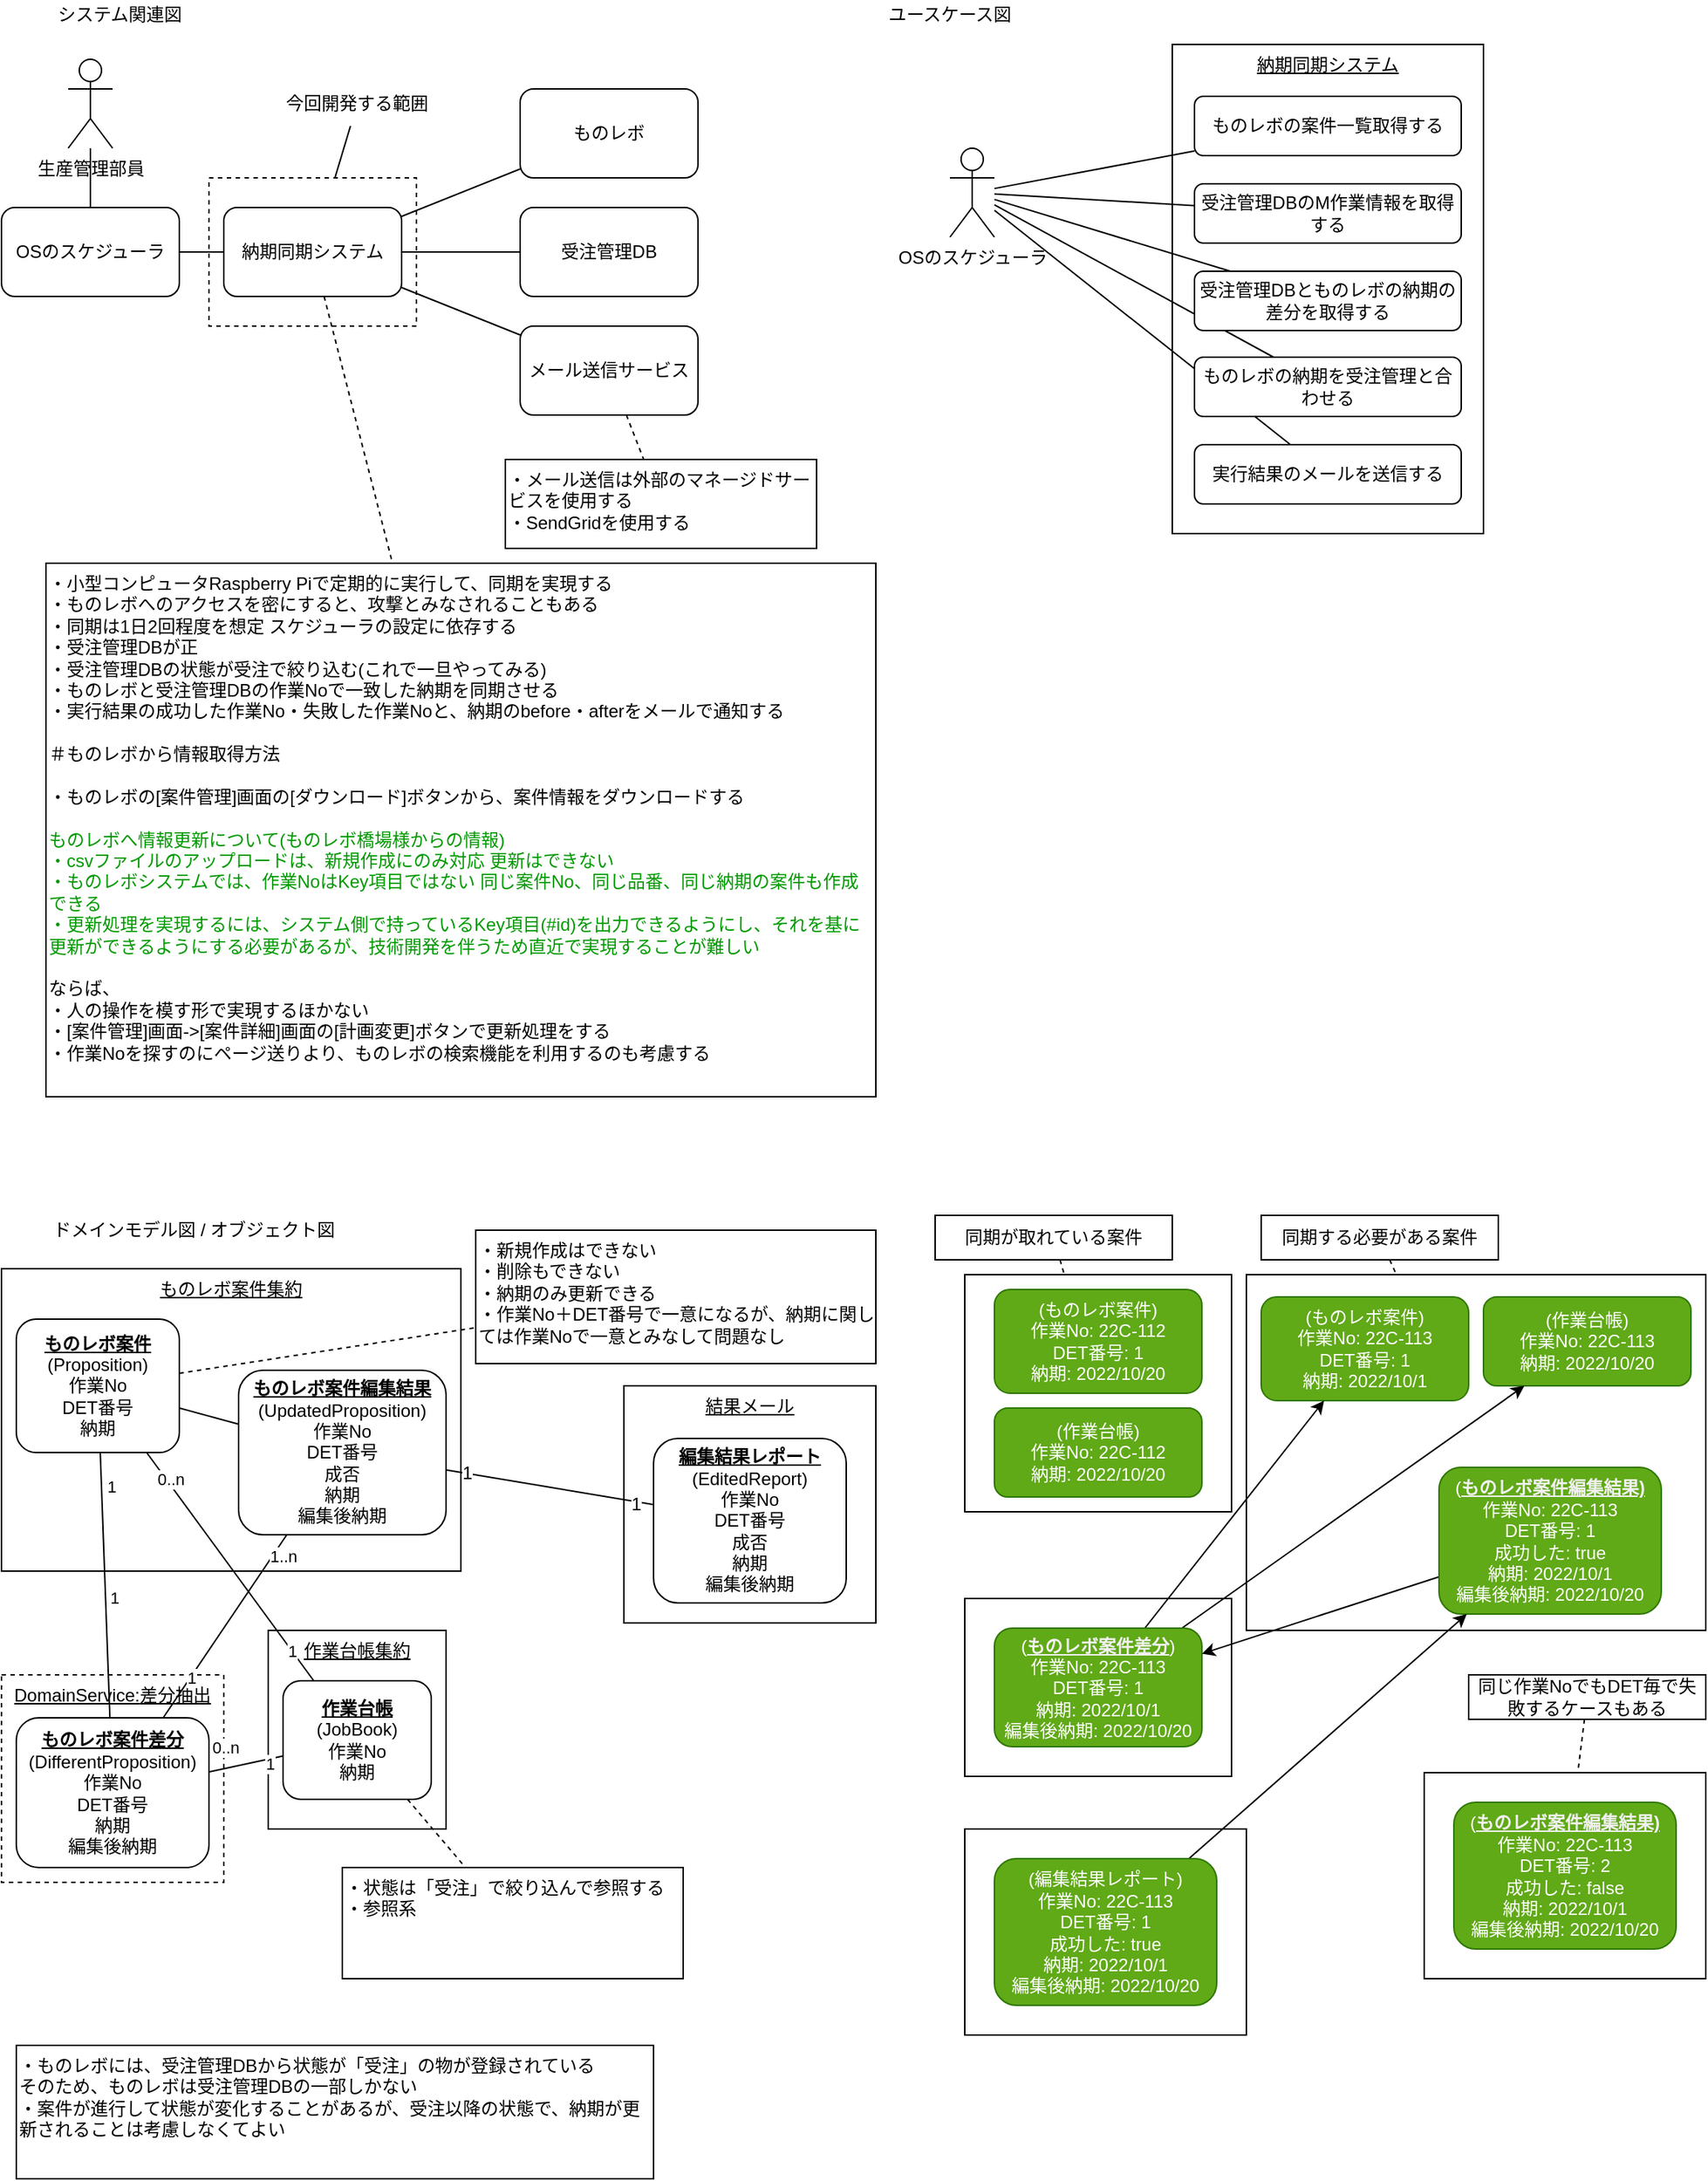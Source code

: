 <mxfile>
    <diagram id="RzdB1_ECVK01WcsdOi-J" name="sodo">
        <mxGraphModel dx="1374" dy="790" grid="1" gridSize="10" guides="1" tooltips="1" connect="1" arrows="1" fold="1" page="1" pageScale="1" pageWidth="1169" pageHeight="827" background="none" math="0" shadow="0">
            <root>
                <mxCell id="0"/>
                <mxCell id="1" parent="0"/>
                <mxCell id="319" value="" style="rounded=0;whiteSpace=wrap;html=1;fontColor=#009900;" vertex="1" parent="1">
                    <mxGeometry x="660" y="1254" width="190" height="139" as="geometry"/>
                </mxCell>
                <mxCell id="287" value="&lt;u&gt;DomainService:&lt;/u&gt;&lt;u&gt;差分抽出&lt;br&gt;&lt;/u&gt;" style="rounded=0;whiteSpace=wrap;html=1;verticalAlign=top;dashed=1;" vertex="1" parent="1">
                    <mxGeometry x="10" y="1150" width="150" height="140" as="geometry"/>
                </mxCell>
                <mxCell id="273" value="&lt;u&gt;作業台帳集約&lt;/u&gt;" style="rounded=0;whiteSpace=wrap;html=1;verticalAlign=top;" parent="1" vertex="1">
                    <mxGeometry x="190" y="1120" width="120" height="134" as="geometry"/>
                </mxCell>
                <mxCell id="272" value="&lt;u&gt;ものレボ案件集約&lt;/u&gt;" style="rounded=0;whiteSpace=wrap;html=1;verticalAlign=top;" parent="1" vertex="1">
                    <mxGeometry x="10" y="876" width="310" height="204" as="geometry"/>
                </mxCell>
                <mxCell id="264" value="" style="rounded=0;whiteSpace=wrap;html=1;fontColor=#009900;" parent="1" vertex="1">
                    <mxGeometry x="660" y="880" width="180" height="160" as="geometry"/>
                </mxCell>
                <mxCell id="240" value="&lt;u&gt;納期同期システム&lt;/u&gt;" style="rounded=0;whiteSpace=wrap;html=1;verticalAlign=top;" parent="1" vertex="1">
                    <mxGeometry x="800" y="50" width="210" height="330" as="geometry"/>
                </mxCell>
                <mxCell id="164" style="edgeStyle=none;html=1;fontColor=#FF0000;endArrow=none;endFill=0;dashed=1;startArrow=none;" parent="1" source="5" target="158" edge="1">
                    <mxGeometry relative="1" as="geometry"/>
                </mxCell>
                <mxCell id="121" value="" style="rounded=0;whiteSpace=wrap;html=1;fillColor=none;dashed=1;" parent="1" vertex="1">
                    <mxGeometry x="150" y="140" width="140" height="100" as="geometry"/>
                </mxCell>
                <mxCell id="2" value="システム関連図" style="text;html=1;strokeColor=none;fillColor=none;align=center;verticalAlign=middle;whiteSpace=wrap;rounded=0;" parent="1" vertex="1">
                    <mxGeometry x="40" y="20" width="100" height="20" as="geometry"/>
                </mxCell>
                <mxCell id="10" value="" style="rounded=0;orthogonalLoop=1;jettySize=auto;html=1;endArrow=none;endFill=0;" parent="1" source="237" target="5" edge="1">
                    <mxGeometry relative="1" as="geometry">
                        <mxPoint x="115" y="150" as="sourcePoint"/>
                    </mxGeometry>
                </mxCell>
                <mxCell id="155" value="" style="edgeStyle=none;html=1;endArrow=none;endFill=0;" parent="1" source="5" target="117" edge="1">
                    <mxGeometry relative="1" as="geometry"/>
                </mxCell>
                <mxCell id="248" style="edgeStyle=none;html=1;endArrow=none;endFill=0;" parent="1" source="5" target="247" edge="1">
                    <mxGeometry relative="1" as="geometry"/>
                </mxCell>
                <mxCell id="254" style="edgeStyle=none;html=1;fontColor=#009900;endArrow=none;endFill=0;" parent="1" source="5" target="253" edge="1">
                    <mxGeometry relative="1" as="geometry"/>
                </mxCell>
                <mxCell id="5" value="納期同期システム" style="rounded=1;whiteSpace=wrap;html=1;" parent="1" vertex="1">
                    <mxGeometry x="160" y="160" width="120" height="60" as="geometry"/>
                </mxCell>
                <mxCell id="21" value="ユースケース図" style="text;html=1;strokeColor=none;fillColor=none;align=center;verticalAlign=middle;whiteSpace=wrap;rounded=0;" parent="1" vertex="1">
                    <mxGeometry x="600" y="20" width="100" height="20" as="geometry"/>
                </mxCell>
                <mxCell id="33" value="ドメインモデル図 / オブジェクト図" style="text;html=1;strokeColor=none;fillColor=none;align=center;verticalAlign=middle;whiteSpace=wrap;rounded=0;" parent="1" vertex="1">
                    <mxGeometry x="40" y="840" width="200" height="20" as="geometry"/>
                </mxCell>
                <mxCell id="117" value="ものレボ" style="rounded=1;whiteSpace=wrap;html=1;" parent="1" vertex="1">
                    <mxGeometry x="360" y="80" width="120" height="60" as="geometry"/>
                </mxCell>
                <mxCell id="123" style="edgeStyle=none;html=1;endArrow=none;endFill=0;" parent="1" source="122" target="121" edge="1">
                    <mxGeometry relative="1" as="geometry"/>
                </mxCell>
                <mxCell id="122" value="今回開発する範囲" style="text;html=1;strokeColor=none;fillColor=none;align=center;verticalAlign=middle;whiteSpace=wrap;rounded=0;" parent="1" vertex="1">
                    <mxGeometry x="180" y="75" width="140" height="30" as="geometry"/>
                </mxCell>
                <mxCell id="158" value="&lt;div&gt;・小型コンピュータRaspberry Piで定期的に実行して、同期を実現する&lt;/div&gt;&lt;div&gt;・ものレボへのアクセスを密にすると、攻撃とみなされることもある&lt;/div&gt;&lt;div&gt;・同期は1日2回程度を想定 スケジューラの設定に依存する&lt;/div&gt;&lt;div&gt;・受注管理DBが正&lt;/div&gt;&lt;div&gt;・受注管理DBの状態が受注で絞り込む(これで一旦やってみる)&lt;/div&gt;&lt;div&gt;・ものレボと受注管理DBの作業Noで一致した納期を同期させる&lt;/div&gt;&lt;div&gt;・実行結果の成功した作業No・失敗した作業Noと、納期のbefore・afterをメールで通知する&lt;/div&gt;&lt;div&gt;&lt;br&gt;&lt;/div&gt;&lt;div&gt;＃ものレボから情報取得方法&lt;/div&gt;&lt;div&gt;&lt;br&gt;&lt;/div&gt;&lt;div&gt;・ものレボの[案件管理]画面の[ダウンロード]ボタンから、案件情報をダウンロードする&lt;br&gt;&lt;/div&gt;&lt;div&gt;&lt;br&gt;&lt;/div&gt;&lt;div&gt;&lt;font color=&quot;#009900&quot;&gt;ものレボへ情報更新について(ものレボ橋場様からの情報)&lt;/font&gt;&lt;/div&gt;&lt;div&gt;&lt;span style=&quot;color: rgb(0 , 153 , 0)&quot;&gt;・csvファイルのアップロードは、新規作成にのみ対応 更新はできない&lt;/span&gt;&lt;br&gt;&lt;/div&gt;&lt;div&gt;&lt;font color=&quot;#009900&quot;&gt;・ものレボシステムでは、作業NoはKey項目ではない&amp;nbsp;&lt;span&gt;同じ案件No、同じ品番、同じ納期の案件も作成できる&lt;/span&gt;&lt;/font&gt;&lt;/div&gt;&lt;div&gt;&lt;font color=&quot;#009900&quot;&gt;&lt;span&gt;・&lt;/span&gt;&lt;span&gt;更新処理を実現するには、システム側で持っているKey項目(#id)を&lt;/span&gt;&lt;span&gt;出力できるようにし、それを基に更新ができるようにする必要があるが、&lt;/span&gt;&lt;span&gt;技術開発を伴うため直近で実現することが難しい&lt;/span&gt;&lt;/font&gt;&lt;/div&gt;&lt;div&gt;&lt;span&gt;&lt;br&gt;&lt;/span&gt;&lt;/div&gt;&lt;div&gt;&lt;span&gt;ならば、&lt;/span&gt;&lt;/div&gt;&lt;div&gt;&lt;span&gt;・人の操作を模す形で実現するほかない&lt;/span&gt;&lt;/div&gt;&lt;div&gt;&lt;span&gt;・[案件管理]画面-&amp;gt;[案件詳細]画面の[計画変更]ボタンで更新処理をする&lt;/span&gt;&lt;/div&gt;&lt;div&gt;&lt;span&gt;・作業Noを探すのにページ送りより、ものレボの検索機能を利用するのも考慮する&lt;/span&gt;&lt;/div&gt;&lt;div&gt;&lt;br&gt;&lt;/div&gt;" style="rounded=0;whiteSpace=wrap;html=1;align=left;verticalAlign=top;" parent="1" vertex="1">
                    <mxGeometry x="40" y="400" width="560" height="360" as="geometry"/>
                </mxCell>
                <mxCell id="242" style="edgeStyle=none;html=1;endArrow=none;endFill=0;" parent="1" source="238" target="241" edge="1">
                    <mxGeometry relative="1" as="geometry"/>
                </mxCell>
                <mxCell id="256" style="edgeStyle=none;html=1;fontColor=#009900;endArrow=none;endFill=0;" parent="1" source="238" target="255" edge="1">
                    <mxGeometry relative="1" as="geometry"/>
                </mxCell>
                <mxCell id="260" style="edgeStyle=none;html=1;fontColor=#009900;endArrow=none;endFill=0;" parent="1" source="238" target="259" edge="1">
                    <mxGeometry relative="1" as="geometry"/>
                </mxCell>
                <mxCell id="284" style="edgeStyle=none;html=1;endArrow=none;endFill=0;" parent="1" source="238" target="282" edge="1">
                    <mxGeometry relative="1" as="geometry"/>
                </mxCell>
                <mxCell id="285" style="edgeStyle=none;html=1;endArrow=none;endFill=0;" parent="1" source="238" target="283" edge="1">
                    <mxGeometry relative="1" as="geometry"/>
                </mxCell>
                <mxCell id="238" value="OSのスケジューラ" style="shape=umlActor;verticalLabelPosition=bottom;verticalAlign=top;html=1;outlineConnect=0;" parent="1" vertex="1">
                    <mxGeometry x="650" y="120" width="30" height="60" as="geometry"/>
                </mxCell>
                <mxCell id="241" value="ものレボの納期を受注管理と合わせる" style="rounded=1;whiteSpace=wrap;html=1;" parent="1" vertex="1">
                    <mxGeometry x="815" y="261" width="180" height="40" as="geometry"/>
                </mxCell>
                <mxCell id="243" value="(ものレボ案件)&lt;br&gt;作業No: 22C-112&lt;br&gt;DET番号: 1&lt;br&gt;納期: 2022/10/20" style="rounded=1;whiteSpace=wrap;html=1;verticalAlign=middle;align=center;fillColor=#60a917;strokeColor=#2D7600;fontColor=#ffffff;" parent="1" vertex="1">
                    <mxGeometry x="680" y="890" width="140" height="70" as="geometry"/>
                </mxCell>
                <mxCell id="246" value="(作業台帳)&lt;br&gt;作業No: 22C-112&lt;br&gt;納期: 2022/10/20" style="rounded=1;whiteSpace=wrap;html=1;verticalAlign=middle;align=center;fillColor=#60a917;strokeColor=#2D7600;fontColor=#ffffff;" parent="1" vertex="1">
                    <mxGeometry x="680" y="970" width="140" height="60" as="geometry"/>
                </mxCell>
                <mxCell id="247" value="OSのスケジューラ" style="rounded=1;whiteSpace=wrap;html=1;" parent="1" vertex="1">
                    <mxGeometry x="10" y="160" width="120" height="60" as="geometry"/>
                </mxCell>
                <mxCell id="252" style="edgeStyle=none;html=1;endArrow=none;endFill=0;" parent="1" source="249" target="247" edge="1">
                    <mxGeometry relative="1" as="geometry"/>
                </mxCell>
                <mxCell id="249" value="生産管理部員" style="shape=umlActor;verticalLabelPosition=bottom;verticalAlign=top;html=1;outlineConnect=0;" parent="1" vertex="1">
                    <mxGeometry x="55" y="60" width="30" height="60" as="geometry"/>
                </mxCell>
                <mxCell id="237" value="受注管理DB" style="rounded=1;whiteSpace=wrap;html=1;" parent="1" vertex="1">
                    <mxGeometry x="360" y="160" width="120" height="60" as="geometry"/>
                </mxCell>
                <mxCell id="251" value="" style="edgeStyle=none;html=1;fontColor=#FF0000;endArrow=none;endFill=0;dashed=1;" parent="1" source="5" target="237" edge="1">
                    <mxGeometry relative="1" as="geometry">
                        <mxPoint x="225.87" y="220" as="sourcePoint"/>
                        <mxPoint x="280.652" y="500" as="targetPoint"/>
                    </mxGeometry>
                </mxCell>
                <mxCell id="258" style="edgeStyle=none;html=1;fontColor=#009900;endArrow=none;endFill=0;dashed=1;" parent="1" source="253" target="257" edge="1">
                    <mxGeometry relative="1" as="geometry"/>
                </mxCell>
                <mxCell id="253" value="メール送信サービス" style="rounded=1;whiteSpace=wrap;html=1;" parent="1" vertex="1">
                    <mxGeometry x="360" y="240" width="120" height="60" as="geometry"/>
                </mxCell>
                <mxCell id="255" value="実行結果のメールを送信する" style="rounded=1;whiteSpace=wrap;html=1;" parent="1" vertex="1">
                    <mxGeometry x="815" y="320" width="180" height="40" as="geometry"/>
                </mxCell>
                <mxCell id="257" value="・メール送信は外部のマネージドサービスを使用する&lt;br&gt;・SendGridを使用する" style="rounded=0;whiteSpace=wrap;html=1;align=left;verticalAlign=top;" parent="1" vertex="1">
                    <mxGeometry x="350" y="330" width="210" height="60" as="geometry"/>
                </mxCell>
                <mxCell id="259" value="ものレボの案件一覧取得する" style="rounded=1;whiteSpace=wrap;html=1;" parent="1" vertex="1">
                    <mxGeometry x="815" y="85" width="180" height="40" as="geometry"/>
                </mxCell>
                <mxCell id="277" style="edgeStyle=none;html=1;dashed=1;fontColor=default;endArrow=none;endFill=0;startArrow=none;" parent="1" source="262" target="276" edge="1">
                    <mxGeometry relative="1" as="geometry"/>
                </mxCell>
                <mxCell id="278" style="edgeStyle=none;html=1;fontColor=default;endArrow=none;endFill=0;" parent="1" source="262" target="263" edge="1">
                    <mxGeometry relative="1" as="geometry"/>
                </mxCell>
                <mxCell id="279" value="0..n" style="edgeLabel;html=1;align=center;verticalAlign=middle;resizable=0;points=[];fontColor=default;" parent="278" vertex="1" connectable="0">
                    <mxGeometry x="-0.767" relative="1" as="geometry">
                        <mxPoint x="3" as="offset"/>
                    </mxGeometry>
                </mxCell>
                <mxCell id="280" value="1" style="edgeLabel;html=1;align=center;verticalAlign=middle;resizable=0;points=[];fontColor=default;" parent="278" vertex="1" connectable="0">
                    <mxGeometry x="0.733" relative="1" as="geometry">
                        <mxPoint as="offset"/>
                    </mxGeometry>
                </mxCell>
                <mxCell id="291" value="1" style="edgeStyle=none;html=1;endArrow=none;endFill=0;" edge="1" parent="1" source="262" target="286">
                    <mxGeometry x="-0.736" y="7" relative="1" as="geometry">
                        <mxPoint as="offset"/>
                    </mxGeometry>
                </mxCell>
                <mxCell id="292" value="1" style="edgeLabel;html=1;align=center;verticalAlign=middle;resizable=0;points=[];" vertex="1" connectable="0" parent="291">
                    <mxGeometry x="0.24" relative="1" as="geometry">
                        <mxPoint x="5" y="-13" as="offset"/>
                    </mxGeometry>
                </mxCell>
                <mxCell id="262" value="&lt;u&gt;&lt;b&gt;ものレボ案件&lt;br&gt;&lt;/b&gt;&lt;/u&gt;(Proposition)&lt;br&gt;作業No&lt;br&gt;DET番号&lt;br&gt;納期" style="rounded=1;whiteSpace=wrap;html=1;verticalAlign=middle;align=center;" parent="1" vertex="1">
                    <mxGeometry x="20" y="910" width="110" height="90" as="geometry"/>
                </mxCell>
                <mxCell id="275" style="edgeStyle=none;html=1;dashed=1;fontColor=default;endArrow=none;endFill=0;" parent="1" source="263" target="274" edge="1">
                    <mxGeometry relative="1" as="geometry"/>
                </mxCell>
                <mxCell id="263" value="&lt;u&gt;&lt;b&gt;作業台帳&lt;br&gt;&lt;/b&gt;&lt;/u&gt;(JobBook)&lt;br&gt;作業No&lt;br&gt;納期" style="rounded=1;whiteSpace=wrap;html=1;verticalAlign=middle;align=center;" parent="1" vertex="1">
                    <mxGeometry x="200" y="1154" width="100" height="80" as="geometry"/>
                </mxCell>
                <mxCell id="266" style="edgeStyle=none;html=1;fontColor=default;endArrow=none;endFill=0;dashed=1;" parent="1" source="265" target="264" edge="1">
                    <mxGeometry relative="1" as="geometry"/>
                </mxCell>
                <mxCell id="265" value="同期が取れている案件" style="rounded=0;whiteSpace=wrap;html=1;fontColor=default;" parent="1" vertex="1">
                    <mxGeometry x="640" y="840" width="160" height="30" as="geometry"/>
                </mxCell>
                <mxCell id="267" value="" style="rounded=0;whiteSpace=wrap;html=1;fontColor=#009900;" parent="1" vertex="1">
                    <mxGeometry x="850" y="880" width="310" height="240" as="geometry"/>
                </mxCell>
                <mxCell id="268" value="(ものレボ案件)&lt;br&gt;作業No: 22C-113&lt;br&gt;DET番号: 1&lt;br&gt;納期: 2022/10/1" style="rounded=1;whiteSpace=wrap;html=1;verticalAlign=middle;align=center;fillColor=#60a917;strokeColor=#2D7600;fontColor=#ffffff;" parent="1" vertex="1">
                    <mxGeometry x="860" y="895" width="140" height="70" as="geometry"/>
                </mxCell>
                <mxCell id="269" value="(作業台帳)&lt;br&gt;作業No: 22C-113&lt;br&gt;納期: 2022/10/20" style="rounded=1;whiteSpace=wrap;html=1;verticalAlign=middle;align=center;fillColor=#60a917;strokeColor=#2D7600;fontColor=#ffffff;" parent="1" vertex="1">
                    <mxGeometry x="1010" y="895" width="140" height="60" as="geometry"/>
                </mxCell>
                <mxCell id="270" style="edgeStyle=none;html=1;fontColor=default;endArrow=none;endFill=0;dashed=1;" parent="1" source="271" target="267" edge="1">
                    <mxGeometry relative="1" as="geometry"/>
                </mxCell>
                <mxCell id="271" value="同期する必要がある案件" style="rounded=0;whiteSpace=wrap;html=1;fontColor=default;" parent="1" vertex="1">
                    <mxGeometry x="860" y="840" width="160" height="30" as="geometry"/>
                </mxCell>
                <mxCell id="274" value="・状態は「受注」で絞り込んで参照する&lt;br&gt;・参照系" style="rounded=0;whiteSpace=wrap;html=1;align=left;verticalAlign=top;" parent="1" vertex="1">
                    <mxGeometry x="240" y="1280" width="230" height="75" as="geometry"/>
                </mxCell>
                <mxCell id="276" value="・新規作成はできない&lt;br&gt;・削除もできない&lt;br&gt;・納期のみ更新できる&lt;br&gt;・作業No＋DET番号で一意になるが、納期に関しては作業Noで一意とみなして問題なし" style="rounded=0;whiteSpace=wrap;html=1;align=left;verticalAlign=top;" parent="1" vertex="1">
                    <mxGeometry x="330" y="850" width="270" height="90" as="geometry"/>
                </mxCell>
                <mxCell id="281" value="・ものレボには、受注管理DBから状態が「受注」の物が登録されている&lt;br&gt;そのため、ものレボは受注管理DBの一部しかない&lt;br&gt;・案件が進行して状態が変化することがあるが、受注以降の状態で、納期が更新されることは考慮しなくてよい" style="rounded=0;whiteSpace=wrap;html=1;align=left;verticalAlign=top;" parent="1" vertex="1">
                    <mxGeometry x="20" y="1400" width="430" height="90" as="geometry"/>
                </mxCell>
                <mxCell id="282" value="受注管理DBのM作業情報を取得する" style="rounded=1;whiteSpace=wrap;html=1;" parent="1" vertex="1">
                    <mxGeometry x="815" y="144" width="180" height="40" as="geometry"/>
                </mxCell>
                <mxCell id="283" value="受注管理DBとものレボの納期の差分を取得する" style="rounded=1;whiteSpace=wrap;html=1;" parent="1" vertex="1">
                    <mxGeometry x="815" y="203" width="180" height="40" as="geometry"/>
                </mxCell>
                <mxCell id="293" style="edgeStyle=none;html=1;endArrow=none;endFill=0;" edge="1" parent="1" source="286" target="289">
                    <mxGeometry relative="1" as="geometry"/>
                </mxCell>
                <mxCell id="294" value="1" style="edgeLabel;html=1;align=center;verticalAlign=middle;resizable=0;points=[];" vertex="1" connectable="0" parent="293">
                    <mxGeometry x="-0.567" relative="1" as="geometry">
                        <mxPoint as="offset"/>
                    </mxGeometry>
                </mxCell>
                <mxCell id="295" value="1..n" style="edgeLabel;html=1;align=center;verticalAlign=middle;resizable=0;points=[];" vertex="1" connectable="0" parent="293">
                    <mxGeometry x="0.502" y="-1" relative="1" as="geometry">
                        <mxPoint x="17" y="-17" as="offset"/>
                    </mxGeometry>
                </mxCell>
                <mxCell id="297" style="edgeStyle=none;html=1;endArrow=none;endFill=0;" edge="1" parent="1" source="286" target="263">
                    <mxGeometry relative="1" as="geometry"/>
                </mxCell>
                <mxCell id="298" value="1" style="edgeLabel;html=1;align=center;verticalAlign=middle;resizable=0;points=[];" vertex="1" connectable="0" parent="297">
                    <mxGeometry x="0.622" y="-3" relative="1" as="geometry">
                        <mxPoint as="offset"/>
                    </mxGeometry>
                </mxCell>
                <mxCell id="299" value="0..n" style="edgeLabel;html=1;align=center;verticalAlign=middle;resizable=0;points=[];" vertex="1" connectable="0" parent="297">
                    <mxGeometry x="-0.356" y="-2" relative="1" as="geometry">
                        <mxPoint x="-6" y="-15" as="offset"/>
                    </mxGeometry>
                </mxCell>
                <mxCell id="286" value="&lt;u&gt;&lt;b&gt;ものレボ案件差分&lt;br&gt;&lt;/b&gt;&lt;/u&gt;(DifferentProposition&lt;span&gt;)&lt;/span&gt;&lt;br&gt;作業No&lt;br&gt;DET番号&lt;br&gt;納期&lt;br&gt;編集後納期" style="rounded=1;whiteSpace=wrap;html=1;verticalAlign=middle;align=center;" vertex="1" parent="1">
                    <mxGeometry x="20" y="1179" width="130" height="101" as="geometry"/>
                </mxCell>
                <mxCell id="288" value="&lt;u&gt;結果メール&lt;br&gt;&lt;/u&gt;" style="rounded=0;whiteSpace=wrap;html=1;verticalAlign=top;" vertex="1" parent="1">
                    <mxGeometry x="430" y="955" width="170" height="160" as="geometry"/>
                </mxCell>
                <mxCell id="300" value="" style="rounded=0;whiteSpace=wrap;html=1;fontColor=#009900;" vertex="1" parent="1">
                    <mxGeometry x="660" y="1098.5" width="180" height="120" as="geometry"/>
                </mxCell>
                <mxCell id="305" style="edgeStyle=none;html=1;fontSize=12;endArrow=classic;endFill=1;" edge="1" parent="1" source="302" target="268">
                    <mxGeometry relative="1" as="geometry"/>
                </mxCell>
                <mxCell id="308" style="edgeStyle=none;html=1;fontSize=12;endArrow=classic;endFill=1;" edge="1" parent="1" source="302" target="269">
                    <mxGeometry relative="1" as="geometry"/>
                </mxCell>
                <mxCell id="302" value="(&lt;u style=&quot;color: rgb(240 , 240 , 240)&quot;&gt;&lt;b&gt;ものレボ案件差分&lt;/b&gt;&lt;/u&gt;)&lt;br&gt;作業No: 22C-113&lt;br&gt;DET番号: 1&lt;br&gt;納期: 2022/10/1&lt;br&gt;編集後納期: 2022/10/20" style="rounded=1;whiteSpace=wrap;html=1;verticalAlign=middle;align=center;fillColor=#60a917;strokeColor=#2D7600;fontColor=#ffffff;" vertex="1" parent="1">
                    <mxGeometry x="680" y="1118.5" width="140" height="80" as="geometry"/>
                </mxCell>
                <mxCell id="306" style="edgeStyle=none;html=1;fontSize=12;endArrow=classic;endFill=1;" edge="1" parent="1" source="304" target="302">
                    <mxGeometry relative="1" as="geometry"/>
                </mxCell>
                <mxCell id="304" value="(&lt;u style=&quot;color: rgb(240 , 240 , 240)&quot;&gt;&lt;b&gt;ものレボ案件編集結果)&lt;/b&gt;&lt;/u&gt;&lt;br&gt;作業No: 22C-113&lt;br&gt;DET番号: 1&lt;br&gt;成功した:&amp;nbsp;&lt;span&gt;true&lt;/span&gt;&lt;span&gt;&lt;br&gt;&lt;/span&gt;納期: 2022/10/1&lt;br&gt;編集後納期: 2022/10/20" style="rounded=1;whiteSpace=wrap;html=1;verticalAlign=middle;align=center;fillColor=#60a917;strokeColor=#2D7600;fontColor=#ffffff;" vertex="1" parent="1">
                    <mxGeometry x="980" y="1010" width="150" height="99" as="geometry"/>
                </mxCell>
                <mxCell id="309" value="" style="rounded=0;whiteSpace=wrap;html=1;fontColor=#009900;" vertex="1" parent="1">
                    <mxGeometry x="970" y="1216" width="190" height="139" as="geometry"/>
                </mxCell>
                <mxCell id="310" value="(&lt;u style=&quot;color: rgb(240 , 240 , 240)&quot;&gt;&lt;b&gt;ものレボ案件編集結果)&lt;/b&gt;&lt;/u&gt;&lt;br&gt;作業No: 22C-113&lt;br&gt;DET番号: 2&lt;br&gt;成功した:&amp;nbsp;&lt;span&gt;false&lt;/span&gt;&lt;span&gt;&lt;br&gt;&lt;/span&gt;納期: 2022/10/1&lt;br&gt;編集後納期: 2022/10/20" style="rounded=1;whiteSpace=wrap;html=1;verticalAlign=middle;align=center;fillColor=#60a917;strokeColor=#2D7600;fontColor=#ffffff;" vertex="1" parent="1">
                    <mxGeometry x="990" y="1236" width="150" height="99" as="geometry"/>
                </mxCell>
                <mxCell id="312" style="edgeStyle=none;html=1;fontSize=12;endArrow=none;endFill=0;dashed=1;" edge="1" parent="1" source="311" target="309">
                    <mxGeometry relative="1" as="geometry"/>
                </mxCell>
                <mxCell id="311" value="同じ作業NoでもDET毎で失敗するケースもある" style="rounded=0;whiteSpace=wrap;html=1;fontColor=default;" vertex="1" parent="1">
                    <mxGeometry x="1000" y="1150" width="160" height="30" as="geometry"/>
                </mxCell>
                <mxCell id="315" style="edgeStyle=none;html=1;fontSize=12;endArrow=none;endFill=0;" edge="1" parent="1" source="289" target="314">
                    <mxGeometry relative="1" as="geometry"/>
                </mxCell>
                <mxCell id="316" value="1" style="edgeLabel;html=1;align=center;verticalAlign=middle;resizable=0;points=[];fontSize=12;" vertex="1" connectable="0" parent="315">
                    <mxGeometry x="-0.8" relative="1" as="geometry">
                        <mxPoint as="offset"/>
                    </mxGeometry>
                </mxCell>
                <mxCell id="317" value="1" style="edgeLabel;html=1;align=center;verticalAlign=middle;resizable=0;points=[];fontSize=12;" vertex="1" connectable="0" parent="315">
                    <mxGeometry x="0.833" y="-2" relative="1" as="geometry">
                        <mxPoint as="offset"/>
                    </mxGeometry>
                </mxCell>
                <mxCell id="289" value="&lt;u&gt;&lt;b&gt;ものレボ案件編集結果&lt;br&gt;&lt;/b&gt;&lt;/u&gt;(UpdatedProposition&lt;span&gt;)&lt;/span&gt;&lt;br&gt;作業No&lt;br&gt;DET番号&lt;br&gt;成否&lt;br&gt;納期&lt;br&gt;編集後納期" style="rounded=1;whiteSpace=wrap;html=1;verticalAlign=middle;align=center;" vertex="1" parent="1">
                    <mxGeometry x="170" y="944.5" width="140" height="111" as="geometry"/>
                </mxCell>
                <mxCell id="313" value="" style="edgeStyle=none;html=1;fontColor=default;endArrow=none;endFill=0;" edge="1" parent="1" source="262" target="289">
                    <mxGeometry relative="1" as="geometry">
                        <mxPoint x="130" y="944.868" as="sourcePoint"/>
                        <mxPoint x="320" y="909.868" as="targetPoint"/>
                    </mxGeometry>
                </mxCell>
                <mxCell id="314" value="&lt;u&gt;&lt;b&gt;編集結果レポート&lt;br&gt;&lt;/b&gt;&lt;/u&gt;(EditedReport&lt;span&gt;)&lt;/span&gt;&lt;br&gt;作業No&lt;br&gt;DET番号&lt;br&gt;成否&lt;br&gt;納期&lt;br&gt;編集後納期" style="rounded=1;whiteSpace=wrap;html=1;verticalAlign=middle;align=center;" vertex="1" parent="1">
                    <mxGeometry x="450" y="990.5" width="130" height="111" as="geometry"/>
                </mxCell>
                <mxCell id="320" style="edgeStyle=none;html=1;fontSize=12;endArrow=classic;endFill=1;" edge="1" parent="1" source="318" target="304">
                    <mxGeometry relative="1" as="geometry"/>
                </mxCell>
                <mxCell id="318" value="(編集結果レポート)&lt;br&gt;作業No: 22C-113&lt;br&gt;DET番号: 1&lt;br&gt;成功した: true&lt;span&gt;&lt;br&gt;&lt;/span&gt;納期: 2022/10/1&lt;br&gt;編集後納期: 2022/10/20" style="rounded=1;whiteSpace=wrap;html=1;verticalAlign=middle;align=center;fillColor=#60a917;strokeColor=#2D7600;fontColor=#ffffff;" vertex="1" parent="1">
                    <mxGeometry x="680" y="1274" width="150" height="99" as="geometry"/>
                </mxCell>
            </root>
        </mxGraphModel>
    </diagram>
</mxfile>
